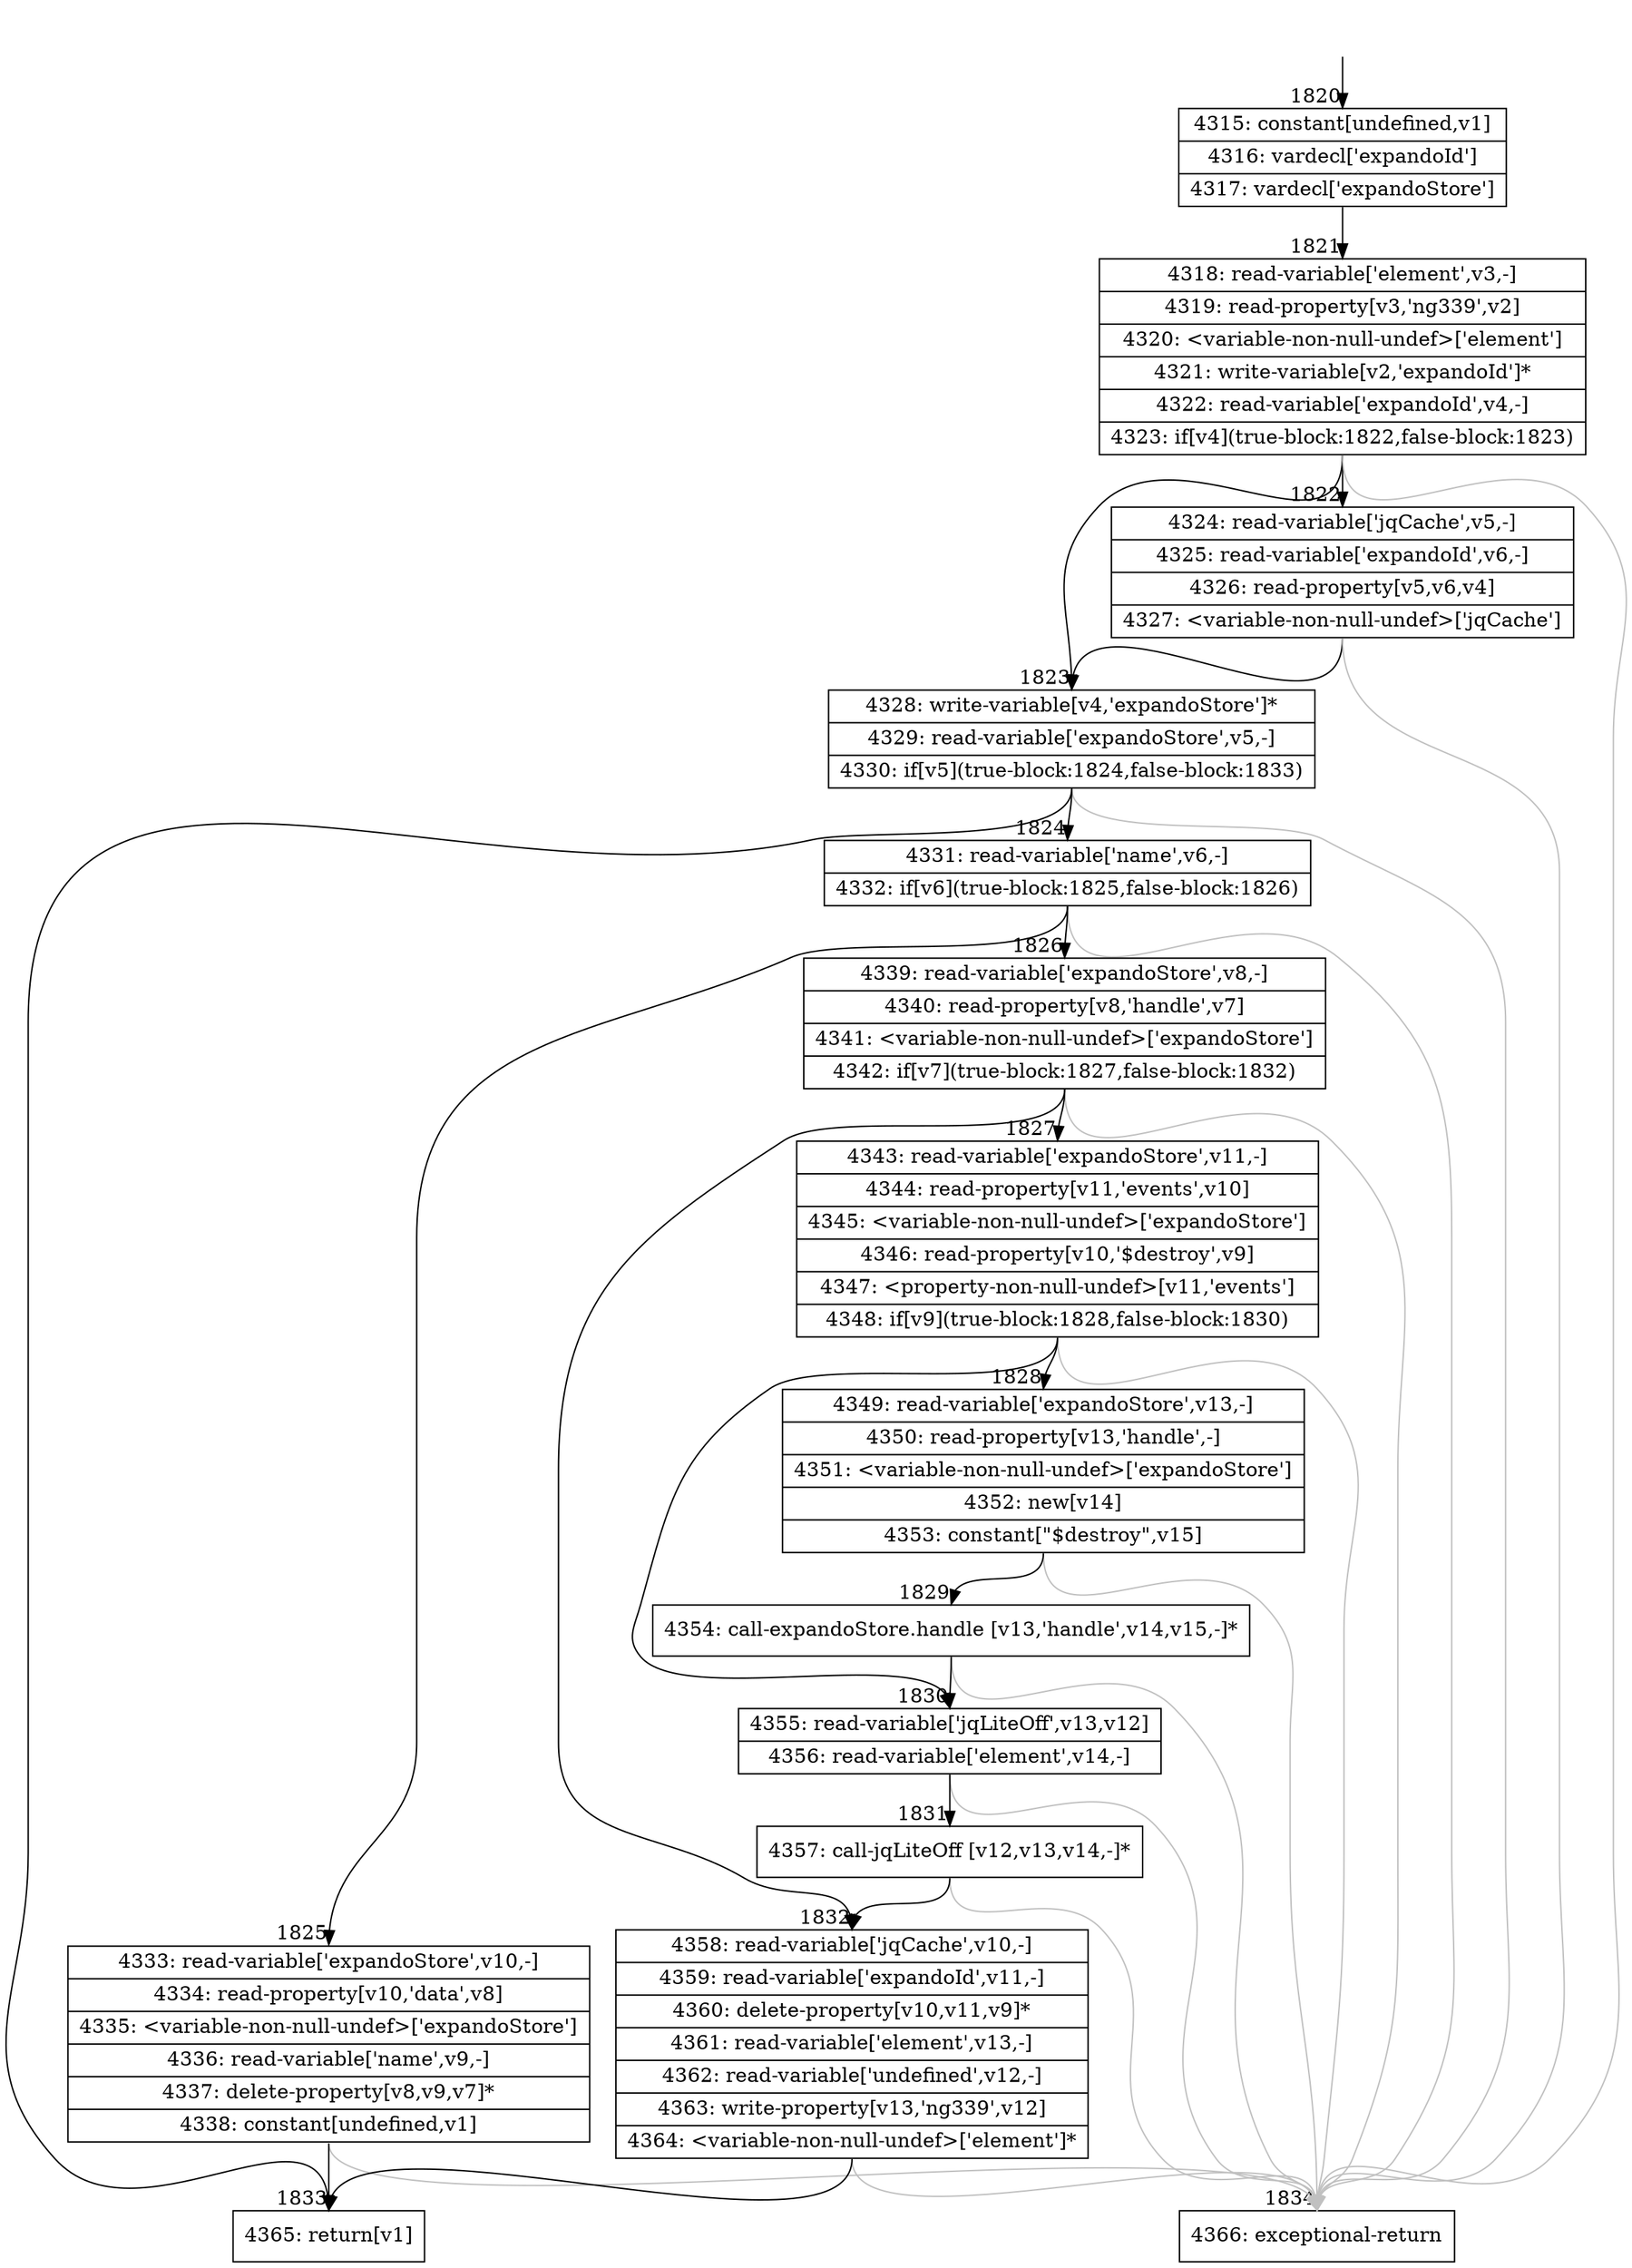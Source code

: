 digraph {
rankdir="TD"
BB_entry136[shape=none,label=""];
BB_entry136 -> BB1820 [tailport=s, headport=n, headlabel="    1820"]
BB1820 [shape=record label="{4315: constant[undefined,v1]|4316: vardecl['expandoId']|4317: vardecl['expandoStore']}" ] 
BB1820 -> BB1821 [tailport=s, headport=n, headlabel="      1821"]
BB1821 [shape=record label="{4318: read-variable['element',v3,-]|4319: read-property[v3,'ng339',v2]|4320: \<variable-non-null-undef\>['element']|4321: write-variable[v2,'expandoId']*|4322: read-variable['expandoId',v4,-]|4323: if[v4](true-block:1822,false-block:1823)}" ] 
BB1821 -> BB1823 [tailport=s, headport=n, headlabel="      1823"]
BB1821 -> BB1822 [tailport=s, headport=n, headlabel="      1822"]
BB1821 -> BB1834 [tailport=s, headport=n, color=gray, headlabel="      1834"]
BB1822 [shape=record label="{4324: read-variable['jqCache',v5,-]|4325: read-variable['expandoId',v6,-]|4326: read-property[v5,v6,v4]|4327: \<variable-non-null-undef\>['jqCache']}" ] 
BB1822 -> BB1823 [tailport=s, headport=n]
BB1822 -> BB1834 [tailport=s, headport=n, color=gray]
BB1823 [shape=record label="{4328: write-variable[v4,'expandoStore']*|4329: read-variable['expandoStore',v5,-]|4330: if[v5](true-block:1824,false-block:1833)}" ] 
BB1823 -> BB1824 [tailport=s, headport=n, headlabel="      1824"]
BB1823 -> BB1833 [tailport=s, headport=n, headlabel="      1833"]
BB1823 -> BB1834 [tailport=s, headport=n, color=gray]
BB1824 [shape=record label="{4331: read-variable['name',v6,-]|4332: if[v6](true-block:1825,false-block:1826)}" ] 
BB1824 -> BB1825 [tailport=s, headport=n, headlabel="      1825"]
BB1824 -> BB1826 [tailport=s, headport=n, headlabel="      1826"]
BB1824 -> BB1834 [tailport=s, headport=n, color=gray]
BB1825 [shape=record label="{4333: read-variable['expandoStore',v10,-]|4334: read-property[v10,'data',v8]|4335: \<variable-non-null-undef\>['expandoStore']|4336: read-variable['name',v9,-]|4337: delete-property[v8,v9,v7]*|4338: constant[undefined,v1]}" ] 
BB1825 -> BB1833 [tailport=s, headport=n]
BB1825 -> BB1834 [tailport=s, headport=n, color=gray]
BB1826 [shape=record label="{4339: read-variable['expandoStore',v8,-]|4340: read-property[v8,'handle',v7]|4341: \<variable-non-null-undef\>['expandoStore']|4342: if[v7](true-block:1827,false-block:1832)}" ] 
BB1826 -> BB1827 [tailport=s, headport=n, headlabel="      1827"]
BB1826 -> BB1832 [tailport=s, headport=n, headlabel="      1832"]
BB1826 -> BB1834 [tailport=s, headport=n, color=gray]
BB1827 [shape=record label="{4343: read-variable['expandoStore',v11,-]|4344: read-property[v11,'events',v10]|4345: \<variable-non-null-undef\>['expandoStore']|4346: read-property[v10,'$destroy',v9]|4347: \<property-non-null-undef\>[v11,'events']|4348: if[v9](true-block:1828,false-block:1830)}" ] 
BB1827 -> BB1828 [tailport=s, headport=n, headlabel="      1828"]
BB1827 -> BB1830 [tailport=s, headport=n, headlabel="      1830"]
BB1827 -> BB1834 [tailport=s, headport=n, color=gray]
BB1828 [shape=record label="{4349: read-variable['expandoStore',v13,-]|4350: read-property[v13,'handle',-]|4351: \<variable-non-null-undef\>['expandoStore']|4352: new[v14]|4353: constant[\"$destroy\",v15]}" ] 
BB1828 -> BB1829 [tailport=s, headport=n, headlabel="      1829"]
BB1828 -> BB1834 [tailport=s, headport=n, color=gray]
BB1829 [shape=record label="{4354: call-expandoStore.handle [v13,'handle',v14,v15,-]*}" ] 
BB1829 -> BB1830 [tailport=s, headport=n]
BB1829 -> BB1834 [tailport=s, headport=n, color=gray]
BB1830 [shape=record label="{4355: read-variable['jqLiteOff',v13,v12]|4356: read-variable['element',v14,-]}" ] 
BB1830 -> BB1831 [tailport=s, headport=n, headlabel="      1831"]
BB1830 -> BB1834 [tailport=s, headport=n, color=gray]
BB1831 [shape=record label="{4357: call-jqLiteOff [v12,v13,v14,-]*}" ] 
BB1831 -> BB1832 [tailport=s, headport=n]
BB1831 -> BB1834 [tailport=s, headport=n, color=gray]
BB1832 [shape=record label="{4358: read-variable['jqCache',v10,-]|4359: read-variable['expandoId',v11,-]|4360: delete-property[v10,v11,v9]*|4361: read-variable['element',v13,-]|4362: read-variable['undefined',v12,-]|4363: write-property[v13,'ng339',v12]|4364: \<variable-non-null-undef\>['element']*}" ] 
BB1832 -> BB1833 [tailport=s, headport=n]
BB1832 -> BB1834 [tailport=s, headport=n, color=gray]
BB1833 [shape=record label="{4365: return[v1]}" ] 
BB1834 [shape=record label="{4366: exceptional-return}" ] 
//#$~ 2832
}
